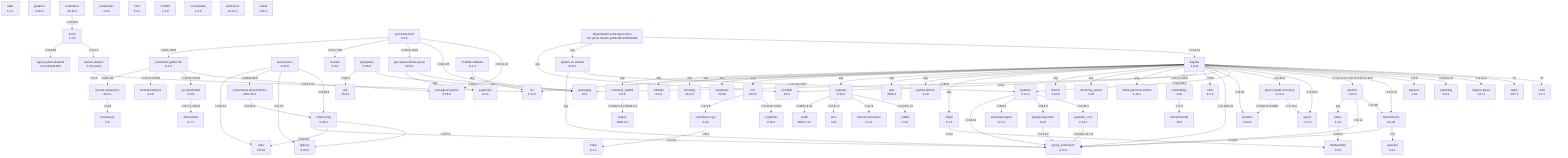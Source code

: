 flowchart TD
    classDef missing stroke-dasharray: 5
    alembic["alembic\n1.15.2"]
    annotated-types["annotated-types\n0.7.0"]
    antlr4-python3-runtime["antlr4-python3-runtime\n4.13.2"]
    arrow["arrow\n1.3.0"]
    attrs["attrs\n25.3.0"]
    boolean-py["boolean.py\n5.0"]
    certifi["certifi\n2025.1.31"]
    chardet["chardet\n5.2.0"]
    charset-normalizer["charset-normalizer\n3.4.1"]
    click_0["click\n8.1.8"]
    coloredlogs["coloredlogs\n14.0"]
    cyclonedx-bom["cyclonedx-bom\n5.3.0"]
    cyclonedx-python-lib["cyclonedx-python-lib\n9.1.0"]
    dagster-pipes["dagster-pipes\n1.9.11"]
    dagster["dagster\n1.9.11"]
    defusedxml["defusedxml\n0.7.1"]
    docstring-parser["docstring_parser\n0.16"]
    filelock["filelock\n3.18.0"]
    fqdn["fqdn\n1.5.1"]
    fsspec["fsspec\n2025.3.2"]
    graphviz["graphviz\n0.20.3"]
    greenlet["greenlet\n3.1.1"]
    grpcio-health-checking["grpcio-health-checking\n1.71.0"]
    grpcio["grpcio\n1.71.0"]
    humanfriendly["humanfriendly\n10.0"]
    idna["idna\n3.10"]
    isoduration["isoduration\n20.11.0"]
    jinja2["Jinja2\n3.1.6"]
    jsonpointer["jsonpointer\n3.0.0"]
    jsonschema-specifications["jsonschema-specifications\n2024.10.1"]
    jsonschema["jsonschema\n4.23.0"]
    license-expression["license-expression\n30.4.1"]
    lxml["lxml\n5.3.1"]
    mako["Mako\n1.3.9"]
    markdown-it-py["markdown-it-py\n3.0.0"]
    markupsafe["MarkupSafe\n3.0.2"]
    mdurl["mdurl\n0.1.2"]
    openstudiolandscapes-kitsu["OpenStudioLandscapes-Kitsu\n0.0.post1.dev44+g158c1fb.d20250404"]
    packageurl-python["packageurl-python\n0.16.0"]
    packaging["packaging\n24.2"]
    pip-requirements-parser["pip-requirements-parser\n32.0.1"]
    pip["pip\n25.0.1"]
    pipdeptree["pipdeptree\n2.26.0"]
    protobuf["protobuf\n5.29.4"]
    py-serializable["py-serializable\n2.0.0"]
    pydantic-core["pydantic_core\n2.33.1"]
    pydantic["pydantic\n2.11.2"]
    pygments["Pygments\n2.19.1"]
    pyparsing["pyparsing\n3.2.3"]
    python-dateutil["python-dateutil\n2.9.0.post0"]
    python-dotenv["python-dotenv\n1.1.0"]
    python-on-whales["python-on-whales\n0.76.1"]
    pytz["pytz\n2025.2"]
    pyyaml["PyYAML\n6.0.2"]
    referencing["referencing\n0.36.2"]
    requests["requests\n2.32.3"]
    rfc3339-validator["rfc3339-validator\n0.1.4"]
    rfc3987["rfc3987\n1.3.8"]
    rich["rich\n14.0.0"]
    rpds-py["rpds-py\n0.24.0"]
    setuptools["setuptools\n75.8.0"]
    six["six\n1.17.0"]
    sortedcontainers["sortedcontainers\n2.4.0"]
    sqlalchemy["SQLAlchemy\n2.0.40"]
    structlog["structlog\n25.2.0"]
    tabulate["tabulate\n0.9.0"]
    tomli["tomli\n2.2.1"]
    toposort["toposort\n1.10"]
    tqdm["tqdm\n4.67.1"]
    types-python-dateutil["types-python-dateutil\n2.9.0.20241206"]
    typing-extensions["typing_extensions\n4.13.1"]
    typing-inspection["typing-inspection\n0.4.0"]
    universal-pathlib["universal_pathlib\n0.2.6"]
    uri-template["uri-template\n1.3.0"]
    urllib3["urllib3\n2.3.0"]
    watchdog["watchdog\n5.0.3"]
    webcolors["webcolors\n24.11.1"]
    wheel["wheel\n0.45.1"]
    alembic -- ">=1.4.0" --> sqlalchemy
    alembic -- ">=4.12" --> typing-extensions
    alembic -- "any" --> mako
    arrow -- ">=2.7.0" --> python-dateutil
    arrow -- ">=2.8.10" --> types-python-dateutil
    coloredlogs -- ">=7.1" --> humanfriendly
    cyclonedx-bom -- ">=0.11,<2" --> packageurl-python
    cyclonedx-bom -- ">=22,<25" --> packaging
    cyclonedx-bom -- ">=32.0,<33.0" --> pip-requirements-parser
    cyclonedx-bom -- ">=5.1,<6.0" --> chardet
    cyclonedx-bom -- ">=8.0,<10.0" --> cyclonedx-python-lib
    cyclonedx-python-lib -- ">=0.11,<2" --> packageurl-python
    cyclonedx-python-lib -- ">=2.0.0,<3.0.0" --> py-serializable
    cyclonedx-python-lib -- ">=2.4.0,<3.0.0" --> sortedcontainers
    cyclonedx-python-lib -- ">=30,<31" --> license-expression
    dagster -- "<3" --> tomli
    dagster -- "<5" --> tqdm
    dagster -- "==1.9.11" --> dagster-pipes
    dagster -- ">=0.8.3,<6" --> watchdog
    dagster -- ">=1.0" --> toposort
    dagster -- ">=1.0,<3" --> sqlalchemy
    dagster -- ">=1.2.1,!=1.7.0,!=1.6.3,!=1.11.0" --> alembic
    dagster -- ">=1.44.0" --> grpcio
    dagster -- ">=1.44.0" --> grpcio-health-checking
    dagster -- ">=2,<3.0.0" --> pydantic
    dagster -- ">=20.9" --> packaging
    dagster -- ">=4,<6" --> protobuf
    dagster -- ">=4.10.0,<5" --> typing-extensions
    dagster -- ">=5.0" --> click_0
    dagster -- ">=5.1" --> pyyaml
    dagster -- ">=6.1,<=14.0" --> coloredlogs
    dagster -- "any" --> antlr4-python3-runtime
    dagster -- "any" --> docstring-parser
    dagster -- "any" --> filelock
    dagster -- "any" --> jinja2
    dagster -- "any" --> python-dotenv
    dagster -- "any" --> pytz
    dagster -- "any" --> requests
    dagster -- "any" --> rich
    dagster -- "any" --> setuptools
    dagster -- "any" --> six
    dagster -- "any" --> structlog
    dagster -- "any" --> tabulate
    dagster -- "any" --> universal-pathlib
    grpcio-health-checking -- ">=1.71.0" --> grpcio
    grpcio-health-checking -- ">=5.26.1,<6.0dev" --> protobuf
    isoduration -- ">=0.15.0" --> arrow
    jinja2 -- ">=2.0" --> markupsafe
    jsonschema -- ">=0.28.4" --> referencing
    jsonschema -- ">=0.7.1" --> rpds-py
    jsonschema -- ">=2023.03.6" --> jsonschema-specifications
    jsonschema -- ">=22.2.0" --> attrs
    jsonschema-specifications -- ">=0.31.0" --> referencing
    license-expression -- ">=4.0" --> boolean-py
    mako -- ">=0.9.2" --> markupsafe
    markdown-it-py -- "~=0.1" --> mdurl
    openstudiolandscapes-kitsu -- "==1.9.11" --> dagster
    openstudiolandscapes-kitsu -- "any" --> python-on-whales
    openstudiolandscapes-kitsu -- "any" --> pyyaml
    pip-requirements-parser -- "any" --> packaging
    pip-requirements-parser -- "any" --> pyparsing
    pipdeptree -- ">=24.1" --> packaging
    pipdeptree -- ">=24.2" --> pip
    py-serializable -- ">=0.7.1,<0.8.0" --> defusedxml
    pydantic -- "==2.33.1" --> pydantic-core
    pydantic -- ">=0.4.0" --> typing-inspection
    pydantic -- ">=0.6.0" --> annotated-types
    pydantic -- ">=4.12.2" --> typing-extensions
    pydantic-core -- ">=4.6.0,!=4.7.0" --> typing-extensions
    python-dateutil -- ">=1.5" --> six
    python-on-whales -- ">=2,<3,!=2.0.*" --> pydantic
    python-on-whales -- "any" --> typing-extensions
    referencing -- ">=0.7.0" --> rpds-py
    referencing -- ">=22.2.0" --> attrs
    referencing -- ">=4.4.0" --> typing-extensions
    requests -- ">=1.21.1,<3" --> urllib3
    requests -- ">=2,<4" --> charset-normalizer
    requests -- ">=2.5,<4" --> idna
    requests -- ">=2017.4.17" --> certifi
    rfc3339-validator -- "any" --> six
    rich -- ">=2.13.0,<3.0.0" --> pygments
    rich -- ">=2.2.0" --> markdown-it-py
    sqlalchemy -- ">=1" --> greenlet
    sqlalchemy -- ">=4.6.0" --> typing-extensions
    typing-inspection -- ">=4.12.0" --> typing-extensions
    universal-pathlib -- ">=2022.1.0,!=2024.3.1" --> fsspec